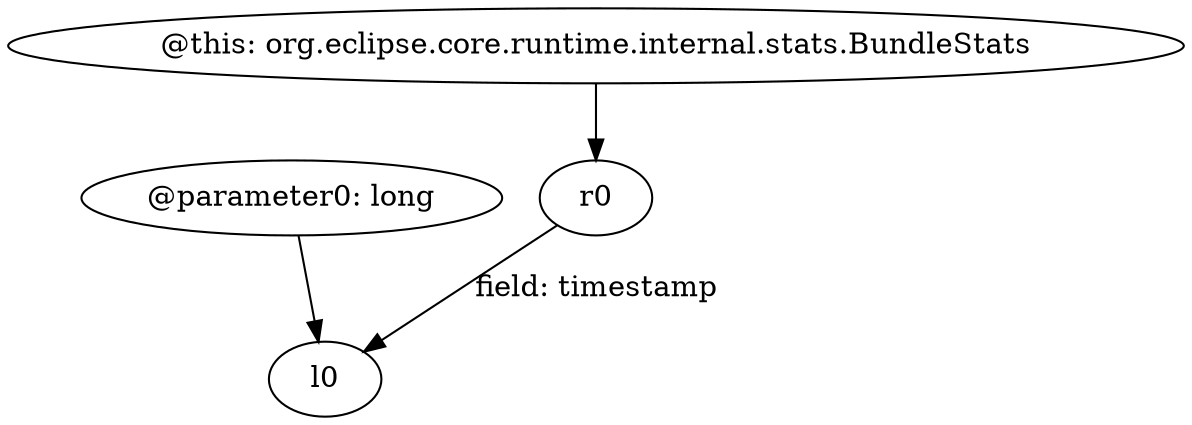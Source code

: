 digraph g {
0[label="@parameter0: long"]
1[label="l0"]
0->1[label=""]
2[label="@this: org.eclipse.core.runtime.internal.stats.BundleStats"]
3[label="r0"]
2->3[label=""]
3->1[label="field: timestamp"]
}
